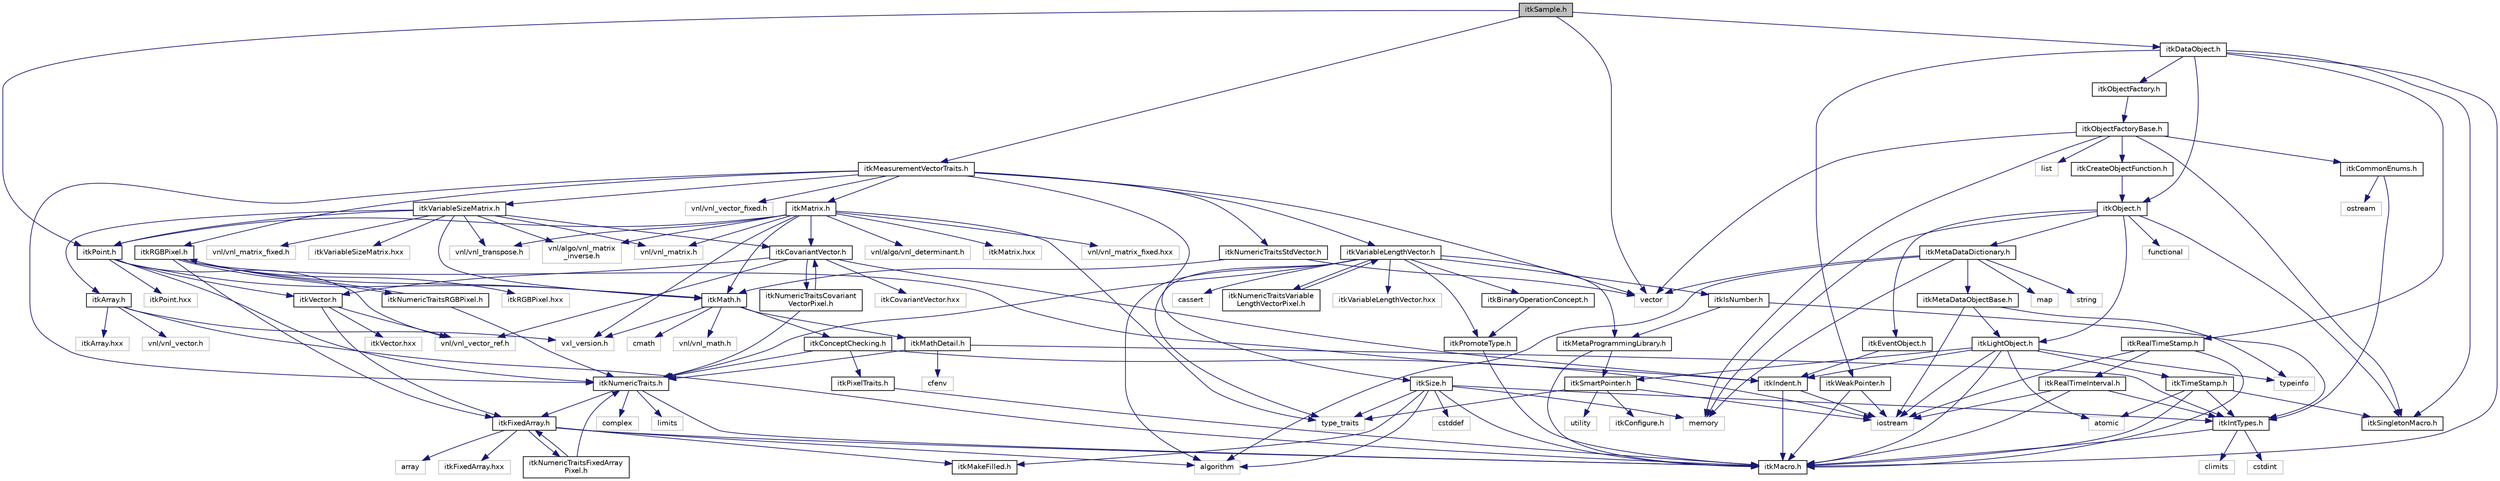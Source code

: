 digraph "itkSample.h"
{
 // LATEX_PDF_SIZE
  edge [fontname="Helvetica",fontsize="10",labelfontname="Helvetica",labelfontsize="10"];
  node [fontname="Helvetica",fontsize="10",shape=record];
  Node1 [label="itkSample.h",height=0.2,width=0.4,color="black", fillcolor="grey75", style="filled", fontcolor="black",tooltip=" "];
  Node1 -> Node2 [color="midnightblue",fontsize="10",style="solid",fontname="Helvetica"];
  Node2 [label="itkPoint.h",height=0.2,width=0.4,color="black", fillcolor="white", style="filled",URL="$itkPoint_8h.html",tooltip=" "];
  Node2 -> Node3 [color="midnightblue",fontsize="10",style="solid",fontname="Helvetica"];
  Node3 [label="itkNumericTraits.h",height=0.2,width=0.4,color="black", fillcolor="white", style="filled",URL="$itkNumericTraits_8h.html",tooltip=" "];
  Node3 -> Node4 [color="midnightblue",fontsize="10",style="solid",fontname="Helvetica"];
  Node4 [label="itkMacro.h",height=0.2,width=0.4,color="black", fillcolor="white", style="filled",URL="$itkMacro_8h.html",tooltip=" "];
  Node3 -> Node5 [color="midnightblue",fontsize="10",style="solid",fontname="Helvetica"];
  Node5 [label="limits",height=0.2,width=0.4,color="grey75", fillcolor="white", style="filled",tooltip=" "];
  Node3 -> Node6 [color="midnightblue",fontsize="10",style="solid",fontname="Helvetica"];
  Node6 [label="complex",height=0.2,width=0.4,color="grey75", fillcolor="white", style="filled",tooltip=" "];
  Node3 -> Node7 [color="midnightblue",fontsize="10",style="solid",fontname="Helvetica"];
  Node7 [label="itkFixedArray.h",height=0.2,width=0.4,color="black", fillcolor="white", style="filled",URL="$itkFixedArray_8h.html",tooltip=" "];
  Node7 -> Node4 [color="midnightblue",fontsize="10",style="solid",fontname="Helvetica"];
  Node7 -> Node8 [color="midnightblue",fontsize="10",style="solid",fontname="Helvetica"];
  Node8 [label="itkMakeFilled.h",height=0.2,width=0.4,color="black", fillcolor="white", style="filled",URL="$itkMakeFilled_8h.html",tooltip=" "];
  Node7 -> Node9 [color="midnightblue",fontsize="10",style="solid",fontname="Helvetica"];
  Node9 [label="algorithm",height=0.2,width=0.4,color="grey75", fillcolor="white", style="filled",tooltip=" "];
  Node7 -> Node10 [color="midnightblue",fontsize="10",style="solid",fontname="Helvetica"];
  Node10 [label="array",height=0.2,width=0.4,color="grey75", fillcolor="white", style="filled",tooltip=" "];
  Node7 -> Node11 [color="midnightblue",fontsize="10",style="solid",fontname="Helvetica"];
  Node11 [label="itkFixedArray.hxx",height=0.2,width=0.4,color="grey75", fillcolor="white", style="filled",tooltip=" "];
  Node7 -> Node12 [color="midnightblue",fontsize="10",style="solid",fontname="Helvetica"];
  Node12 [label="itkNumericTraitsFixedArray\lPixel.h",height=0.2,width=0.4,color="black", fillcolor="white", style="filled",URL="$itkNumericTraitsFixedArrayPixel_8h.html",tooltip=" "];
  Node12 -> Node3 [color="midnightblue",fontsize="10",style="solid",fontname="Helvetica"];
  Node12 -> Node7 [color="midnightblue",fontsize="10",style="solid",fontname="Helvetica"];
  Node2 -> Node13 [color="midnightblue",fontsize="10",style="solid",fontname="Helvetica"];
  Node13 [label="itkVector.h",height=0.2,width=0.4,color="black", fillcolor="white", style="filled",URL="$itkVector_8h.html",tooltip=" "];
  Node13 -> Node7 [color="midnightblue",fontsize="10",style="solid",fontname="Helvetica"];
  Node13 -> Node14 [color="midnightblue",fontsize="10",style="solid",fontname="Helvetica"];
  Node14 [label="vnl/vnl_vector_ref.h",height=0.2,width=0.4,color="grey75", fillcolor="white", style="filled",tooltip=" "];
  Node13 -> Node15 [color="midnightblue",fontsize="10",style="solid",fontname="Helvetica"];
  Node15 [label="itkVector.hxx",height=0.2,width=0.4,color="grey75", fillcolor="white", style="filled",tooltip=" "];
  Node2 -> Node14 [color="midnightblue",fontsize="10",style="solid",fontname="Helvetica"];
  Node2 -> Node16 [color="midnightblue",fontsize="10",style="solid",fontname="Helvetica"];
  Node16 [label="itkMath.h",height=0.2,width=0.4,color="black", fillcolor="white", style="filled",URL="$itkMath_8h.html",tooltip=" "];
  Node16 -> Node17 [color="midnightblue",fontsize="10",style="solid",fontname="Helvetica"];
  Node17 [label="cmath",height=0.2,width=0.4,color="grey75", fillcolor="white", style="filled",tooltip=" "];
  Node16 -> Node18 [color="midnightblue",fontsize="10",style="solid",fontname="Helvetica"];
  Node18 [label="itkMathDetail.h",height=0.2,width=0.4,color="black", fillcolor="white", style="filled",URL="$itkMathDetail_8h.html",tooltip=" "];
  Node18 -> Node19 [color="midnightblue",fontsize="10",style="solid",fontname="Helvetica"];
  Node19 [label="itkIntTypes.h",height=0.2,width=0.4,color="black", fillcolor="white", style="filled",URL="$itkIntTypes_8h.html",tooltip=" "];
  Node19 -> Node4 [color="midnightblue",fontsize="10",style="solid",fontname="Helvetica"];
  Node19 -> Node20 [color="midnightblue",fontsize="10",style="solid",fontname="Helvetica"];
  Node20 [label="cstdint",height=0.2,width=0.4,color="grey75", fillcolor="white", style="filled",tooltip=" "];
  Node19 -> Node21 [color="midnightblue",fontsize="10",style="solid",fontname="Helvetica"];
  Node21 [label="climits",height=0.2,width=0.4,color="grey75", fillcolor="white", style="filled",tooltip=" "];
  Node18 -> Node3 [color="midnightblue",fontsize="10",style="solid",fontname="Helvetica"];
  Node18 -> Node22 [color="midnightblue",fontsize="10",style="solid",fontname="Helvetica"];
  Node22 [label="cfenv",height=0.2,width=0.4,color="grey75", fillcolor="white", style="filled",tooltip=" "];
  Node16 -> Node23 [color="midnightblue",fontsize="10",style="solid",fontname="Helvetica"];
  Node23 [label="itkConceptChecking.h",height=0.2,width=0.4,color="black", fillcolor="white", style="filled",URL="$itkConceptChecking_8h.html",tooltip=" "];
  Node23 -> Node24 [color="midnightblue",fontsize="10",style="solid",fontname="Helvetica"];
  Node24 [label="itkPixelTraits.h",height=0.2,width=0.4,color="black", fillcolor="white", style="filled",URL="$itkPixelTraits_8h.html",tooltip=" "];
  Node24 -> Node4 [color="midnightblue",fontsize="10",style="solid",fontname="Helvetica"];
  Node23 -> Node3 [color="midnightblue",fontsize="10",style="solid",fontname="Helvetica"];
  Node23 -> Node25 [color="midnightblue",fontsize="10",style="solid",fontname="Helvetica"];
  Node25 [label="iostream",height=0.2,width=0.4,color="grey75", fillcolor="white", style="filled",tooltip=" "];
  Node16 -> Node26 [color="midnightblue",fontsize="10",style="solid",fontname="Helvetica"];
  Node26 [label="vnl/vnl_math.h",height=0.2,width=0.4,color="grey75", fillcolor="white", style="filled",tooltip=" "];
  Node16 -> Node27 [color="midnightblue",fontsize="10",style="solid",fontname="Helvetica"];
  Node27 [label="vxl_version.h",height=0.2,width=0.4,color="grey75", fillcolor="white", style="filled",tooltip=" "];
  Node2 -> Node28 [color="midnightblue",fontsize="10",style="solid",fontname="Helvetica"];
  Node28 [label="itkPoint.hxx",height=0.2,width=0.4,color="grey75", fillcolor="white", style="filled",tooltip=" "];
  Node1 -> Node29 [color="midnightblue",fontsize="10",style="solid",fontname="Helvetica"];
  Node29 [label="itkDataObject.h",height=0.2,width=0.4,color="black", fillcolor="white", style="filled",URL="$itkDataObject_8h.html",tooltip=" "];
  Node29 -> Node30 [color="midnightblue",fontsize="10",style="solid",fontname="Helvetica"];
  Node30 [label="itkObject.h",height=0.2,width=0.4,color="black", fillcolor="white", style="filled",URL="$itkObject_8h.html",tooltip=" "];
  Node30 -> Node31 [color="midnightblue",fontsize="10",style="solid",fontname="Helvetica"];
  Node31 [label="itkLightObject.h",height=0.2,width=0.4,color="black", fillcolor="white", style="filled",URL="$itkLightObject_8h.html",tooltip=" "];
  Node31 -> Node4 [color="midnightblue",fontsize="10",style="solid",fontname="Helvetica"];
  Node31 -> Node32 [color="midnightblue",fontsize="10",style="solid",fontname="Helvetica"];
  Node32 [label="itkSmartPointer.h",height=0.2,width=0.4,color="black", fillcolor="white", style="filled",URL="$itkSmartPointer_8h.html",tooltip=" "];
  Node32 -> Node25 [color="midnightblue",fontsize="10",style="solid",fontname="Helvetica"];
  Node32 -> Node33 [color="midnightblue",fontsize="10",style="solid",fontname="Helvetica"];
  Node33 [label="utility",height=0.2,width=0.4,color="grey75", fillcolor="white", style="filled",tooltip=" "];
  Node32 -> Node34 [color="midnightblue",fontsize="10",style="solid",fontname="Helvetica"];
  Node34 [label="type_traits",height=0.2,width=0.4,color="grey75", fillcolor="white", style="filled",tooltip=" "];
  Node32 -> Node35 [color="midnightblue",fontsize="10",style="solid",fontname="Helvetica"];
  Node35 [label="itkConfigure.h",height=0.2,width=0.4,color="grey75", fillcolor="white", style="filled",tooltip=" "];
  Node31 -> Node36 [color="midnightblue",fontsize="10",style="solid",fontname="Helvetica"];
  Node36 [label="itkTimeStamp.h",height=0.2,width=0.4,color="black", fillcolor="white", style="filled",URL="$itkTimeStamp_8h.html",tooltip=" "];
  Node36 -> Node4 [color="midnightblue",fontsize="10",style="solid",fontname="Helvetica"];
  Node36 -> Node19 [color="midnightblue",fontsize="10",style="solid",fontname="Helvetica"];
  Node36 -> Node37 [color="midnightblue",fontsize="10",style="solid",fontname="Helvetica"];
  Node37 [label="atomic",height=0.2,width=0.4,color="grey75", fillcolor="white", style="filled",tooltip=" "];
  Node36 -> Node38 [color="midnightblue",fontsize="10",style="solid",fontname="Helvetica"];
  Node38 [label="itkSingletonMacro.h",height=0.2,width=0.4,color="black", fillcolor="white", style="filled",URL="$itkSingletonMacro_8h.html",tooltip=" "];
  Node31 -> Node39 [color="midnightblue",fontsize="10",style="solid",fontname="Helvetica"];
  Node39 [label="itkIndent.h",height=0.2,width=0.4,color="black", fillcolor="white", style="filled",URL="$itkIndent_8h.html",tooltip=" "];
  Node39 -> Node4 [color="midnightblue",fontsize="10",style="solid",fontname="Helvetica"];
  Node39 -> Node25 [color="midnightblue",fontsize="10",style="solid",fontname="Helvetica"];
  Node31 -> Node37 [color="midnightblue",fontsize="10",style="solid",fontname="Helvetica"];
  Node31 -> Node25 [color="midnightblue",fontsize="10",style="solid",fontname="Helvetica"];
  Node31 -> Node40 [color="midnightblue",fontsize="10",style="solid",fontname="Helvetica"];
  Node40 [label="typeinfo",height=0.2,width=0.4,color="grey75", fillcolor="white", style="filled",tooltip=" "];
  Node30 -> Node41 [color="midnightblue",fontsize="10",style="solid",fontname="Helvetica"];
  Node41 [label="itkEventObject.h",height=0.2,width=0.4,color="black", fillcolor="white", style="filled",URL="$itkEventObject_8h.html",tooltip=" "];
  Node41 -> Node39 [color="midnightblue",fontsize="10",style="solid",fontname="Helvetica"];
  Node30 -> Node42 [color="midnightblue",fontsize="10",style="solid",fontname="Helvetica"];
  Node42 [label="itkMetaDataDictionary.h",height=0.2,width=0.4,color="black", fillcolor="white", style="filled",URL="$itkMetaDataDictionary_8h.html",tooltip=" "];
  Node42 -> Node43 [color="midnightblue",fontsize="10",style="solid",fontname="Helvetica"];
  Node43 [label="itkMetaDataObjectBase.h",height=0.2,width=0.4,color="black", fillcolor="white", style="filled",URL="$itkMetaDataObjectBase_8h.html",tooltip=" "];
  Node43 -> Node31 [color="midnightblue",fontsize="10",style="solid",fontname="Helvetica"];
  Node43 -> Node40 [color="midnightblue",fontsize="10",style="solid",fontname="Helvetica"];
  Node43 -> Node25 [color="midnightblue",fontsize="10",style="solid",fontname="Helvetica"];
  Node42 -> Node9 [color="midnightblue",fontsize="10",style="solid",fontname="Helvetica"];
  Node42 -> Node44 [color="midnightblue",fontsize="10",style="solid",fontname="Helvetica"];
  Node44 [label="vector",height=0.2,width=0.4,color="grey75", fillcolor="white", style="filled",tooltip=" "];
  Node42 -> Node45 [color="midnightblue",fontsize="10",style="solid",fontname="Helvetica"];
  Node45 [label="map",height=0.2,width=0.4,color="grey75", fillcolor="white", style="filled",tooltip=" "];
  Node42 -> Node46 [color="midnightblue",fontsize="10",style="solid",fontname="Helvetica"];
  Node46 [label="string",height=0.2,width=0.4,color="grey75", fillcolor="white", style="filled",tooltip=" "];
  Node42 -> Node47 [color="midnightblue",fontsize="10",style="solid",fontname="Helvetica"];
  Node47 [label="memory",height=0.2,width=0.4,color="grey75", fillcolor="white", style="filled",tooltip=" "];
  Node30 -> Node38 [color="midnightblue",fontsize="10",style="solid",fontname="Helvetica"];
  Node30 -> Node48 [color="midnightblue",fontsize="10",style="solid",fontname="Helvetica"];
  Node48 [label="functional",height=0.2,width=0.4,color="grey75", fillcolor="white", style="filled",tooltip=" "];
  Node30 -> Node47 [color="midnightblue",fontsize="10",style="solid",fontname="Helvetica"];
  Node29 -> Node4 [color="midnightblue",fontsize="10",style="solid",fontname="Helvetica"];
  Node29 -> Node38 [color="midnightblue",fontsize="10",style="solid",fontname="Helvetica"];
  Node29 -> Node49 [color="midnightblue",fontsize="10",style="solid",fontname="Helvetica"];
  Node49 [label="itkWeakPointer.h",height=0.2,width=0.4,color="black", fillcolor="white", style="filled",URL="$itkWeakPointer_8h.html",tooltip=" "];
  Node49 -> Node4 [color="midnightblue",fontsize="10",style="solid",fontname="Helvetica"];
  Node49 -> Node25 [color="midnightblue",fontsize="10",style="solid",fontname="Helvetica"];
  Node29 -> Node50 [color="midnightblue",fontsize="10",style="solid",fontname="Helvetica"];
  Node50 [label="itkRealTimeStamp.h",height=0.2,width=0.4,color="black", fillcolor="white", style="filled",URL="$itkRealTimeStamp_8h.html",tooltip=" "];
  Node50 -> Node51 [color="midnightblue",fontsize="10",style="solid",fontname="Helvetica"];
  Node51 [label="itkRealTimeInterval.h",height=0.2,width=0.4,color="black", fillcolor="white", style="filled",URL="$itkRealTimeInterval_8h.html",tooltip=" "];
  Node51 -> Node19 [color="midnightblue",fontsize="10",style="solid",fontname="Helvetica"];
  Node51 -> Node4 [color="midnightblue",fontsize="10",style="solid",fontname="Helvetica"];
  Node51 -> Node25 [color="midnightblue",fontsize="10",style="solid",fontname="Helvetica"];
  Node50 -> Node4 [color="midnightblue",fontsize="10",style="solid",fontname="Helvetica"];
  Node50 -> Node25 [color="midnightblue",fontsize="10",style="solid",fontname="Helvetica"];
  Node29 -> Node52 [color="midnightblue",fontsize="10",style="solid",fontname="Helvetica"];
  Node52 [label="itkObjectFactory.h",height=0.2,width=0.4,color="black", fillcolor="white", style="filled",URL="$itkObjectFactory_8h.html",tooltip=" "];
  Node52 -> Node53 [color="midnightblue",fontsize="10",style="solid",fontname="Helvetica"];
  Node53 [label="itkObjectFactoryBase.h",height=0.2,width=0.4,color="black", fillcolor="white", style="filled",URL="$itkObjectFactoryBase_8h.html",tooltip=" "];
  Node53 -> Node54 [color="midnightblue",fontsize="10",style="solid",fontname="Helvetica"];
  Node54 [label="itkCreateObjectFunction.h",height=0.2,width=0.4,color="black", fillcolor="white", style="filled",URL="$itkCreateObjectFunction_8h.html",tooltip=" "];
  Node54 -> Node30 [color="midnightblue",fontsize="10",style="solid",fontname="Helvetica"];
  Node53 -> Node38 [color="midnightblue",fontsize="10",style="solid",fontname="Helvetica"];
  Node53 -> Node55 [color="midnightblue",fontsize="10",style="solid",fontname="Helvetica"];
  Node55 [label="itkCommonEnums.h",height=0.2,width=0.4,color="black", fillcolor="white", style="filled",URL="$itkCommonEnums_8h.html",tooltip=" "];
  Node55 -> Node19 [color="midnightblue",fontsize="10",style="solid",fontname="Helvetica"];
  Node55 -> Node56 [color="midnightblue",fontsize="10",style="solid",fontname="Helvetica"];
  Node56 [label="ostream",height=0.2,width=0.4,color="grey75", fillcolor="white", style="filled",tooltip=" "];
  Node53 -> Node57 [color="midnightblue",fontsize="10",style="solid",fontname="Helvetica"];
  Node57 [label="list",height=0.2,width=0.4,color="grey75", fillcolor="white", style="filled",tooltip=" "];
  Node53 -> Node47 [color="midnightblue",fontsize="10",style="solid",fontname="Helvetica"];
  Node53 -> Node44 [color="midnightblue",fontsize="10",style="solid",fontname="Helvetica"];
  Node1 -> Node58 [color="midnightblue",fontsize="10",style="solid",fontname="Helvetica"];
  Node58 [label="itkMeasurementVectorTraits.h",height=0.2,width=0.4,color="black", fillcolor="white", style="filled",URL="$itkMeasurementVectorTraits_8h.html",tooltip=" "];
  Node58 -> Node59 [color="midnightblue",fontsize="10",style="solid",fontname="Helvetica"];
  Node59 [label="itkVariableLengthVector.h",height=0.2,width=0.4,color="black", fillcolor="white", style="filled",URL="$itkVariableLengthVector_8h.html",tooltip=" "];
  Node59 -> Node60 [color="midnightblue",fontsize="10",style="solid",fontname="Helvetica"];
  Node60 [label="cassert",height=0.2,width=0.4,color="grey75", fillcolor="white", style="filled",tooltip=" "];
  Node59 -> Node9 [color="midnightblue",fontsize="10",style="solid",fontname="Helvetica"];
  Node59 -> Node34 [color="midnightblue",fontsize="10",style="solid",fontname="Helvetica"];
  Node59 -> Node3 [color="midnightblue",fontsize="10",style="solid",fontname="Helvetica"];
  Node59 -> Node61 [color="midnightblue",fontsize="10",style="solid",fontname="Helvetica"];
  Node61 [label="itkMetaProgrammingLibrary.h",height=0.2,width=0.4,color="black", fillcolor="white", style="filled",URL="$itkMetaProgrammingLibrary_8h.html",tooltip=" "];
  Node61 -> Node4 [color="midnightblue",fontsize="10",style="solid",fontname="Helvetica"];
  Node61 -> Node32 [color="midnightblue",fontsize="10",style="solid",fontname="Helvetica"];
  Node59 -> Node62 [color="midnightblue",fontsize="10",style="solid",fontname="Helvetica"];
  Node62 [label="itkIsNumber.h",height=0.2,width=0.4,color="black", fillcolor="white", style="filled",URL="$itkIsNumber_8h.html",tooltip=" "];
  Node62 -> Node61 [color="midnightblue",fontsize="10",style="solid",fontname="Helvetica"];
  Node62 -> Node19 [color="midnightblue",fontsize="10",style="solid",fontname="Helvetica"];
  Node59 -> Node63 [color="midnightblue",fontsize="10",style="solid",fontname="Helvetica"];
  Node63 [label="itkPromoteType.h",height=0.2,width=0.4,color="black", fillcolor="white", style="filled",URL="$itkPromoteType_8h.html",tooltip=" "];
  Node63 -> Node4 [color="midnightblue",fontsize="10",style="solid",fontname="Helvetica"];
  Node59 -> Node64 [color="midnightblue",fontsize="10",style="solid",fontname="Helvetica"];
  Node64 [label="itkBinaryOperationConcept.h",height=0.2,width=0.4,color="black", fillcolor="white", style="filled",URL="$itkBinaryOperationConcept_8h.html",tooltip=" "];
  Node64 -> Node63 [color="midnightblue",fontsize="10",style="solid",fontname="Helvetica"];
  Node59 -> Node65 [color="midnightblue",fontsize="10",style="solid",fontname="Helvetica"];
  Node65 [label="itkNumericTraitsVariable\lLengthVectorPixel.h",height=0.2,width=0.4,color="black", fillcolor="white", style="filled",URL="$itkNumericTraitsVariableLengthVectorPixel_8h.html",tooltip=" "];
  Node65 -> Node59 [color="midnightblue",fontsize="10",style="solid",fontname="Helvetica"];
  Node59 -> Node66 [color="midnightblue",fontsize="10",style="solid",fontname="Helvetica"];
  Node66 [label="itkVariableLengthVector.hxx",height=0.2,width=0.4,color="grey75", fillcolor="white", style="filled",tooltip=" "];
  Node58 -> Node67 [color="midnightblue",fontsize="10",style="solid",fontname="Helvetica"];
  Node67 [label="vnl/vnl_vector_fixed.h",height=0.2,width=0.4,color="grey75", fillcolor="white", style="filled",tooltip=" "];
  Node58 -> Node68 [color="midnightblue",fontsize="10",style="solid",fontname="Helvetica"];
  Node68 [label="itkRGBPixel.h",height=0.2,width=0.4,color="black", fillcolor="white", style="filled",URL="$itkRGBPixel_8h.html",tooltip=" "];
  Node68 -> Node39 [color="midnightblue",fontsize="10",style="solid",fontname="Helvetica"];
  Node68 -> Node7 [color="midnightblue",fontsize="10",style="solid",fontname="Helvetica"];
  Node68 -> Node16 [color="midnightblue",fontsize="10",style="solid",fontname="Helvetica"];
  Node68 -> Node69 [color="midnightblue",fontsize="10",style="solid",fontname="Helvetica"];
  Node69 [label="itkNumericTraitsRGBPixel.h",height=0.2,width=0.4,color="black", fillcolor="white", style="filled",URL="$itkNumericTraitsRGBPixel_8h.html",tooltip=" "];
  Node69 -> Node3 [color="midnightblue",fontsize="10",style="solid",fontname="Helvetica"];
  Node69 -> Node68 [color="midnightblue",fontsize="10",style="solid",fontname="Helvetica"];
  Node68 -> Node70 [color="midnightblue",fontsize="10",style="solid",fontname="Helvetica"];
  Node70 [label="itkRGBPixel.hxx",height=0.2,width=0.4,color="grey75", fillcolor="white", style="filled",tooltip=" "];
  Node58 -> Node71 [color="midnightblue",fontsize="10",style="solid",fontname="Helvetica"];
  Node71 [label="itkMatrix.h",height=0.2,width=0.4,color="black", fillcolor="white", style="filled",URL="$itkMatrix_8h.html",tooltip=" "];
  Node71 -> Node2 [color="midnightblue",fontsize="10",style="solid",fontname="Helvetica"];
  Node71 -> Node72 [color="midnightblue",fontsize="10",style="solid",fontname="Helvetica"];
  Node72 [label="itkCovariantVector.h",height=0.2,width=0.4,color="black", fillcolor="white", style="filled",URL="$itkCovariantVector_8h.html",tooltip=" "];
  Node72 -> Node39 [color="midnightblue",fontsize="10",style="solid",fontname="Helvetica"];
  Node72 -> Node13 [color="midnightblue",fontsize="10",style="solid",fontname="Helvetica"];
  Node72 -> Node14 [color="midnightblue",fontsize="10",style="solid",fontname="Helvetica"];
  Node72 -> Node73 [color="midnightblue",fontsize="10",style="solid",fontname="Helvetica"];
  Node73 [label="itkNumericTraitsCovariant\lVectorPixel.h",height=0.2,width=0.4,color="black", fillcolor="white", style="filled",URL="$itkNumericTraitsCovariantVectorPixel_8h.html",tooltip=" "];
  Node73 -> Node3 [color="midnightblue",fontsize="10",style="solid",fontname="Helvetica"];
  Node73 -> Node72 [color="midnightblue",fontsize="10",style="solid",fontname="Helvetica"];
  Node72 -> Node74 [color="midnightblue",fontsize="10",style="solid",fontname="Helvetica"];
  Node74 [label="itkCovariantVector.hxx",height=0.2,width=0.4,color="grey75", fillcolor="white", style="filled",tooltip=" "];
  Node71 -> Node27 [color="midnightblue",fontsize="10",style="solid",fontname="Helvetica"];
  Node71 -> Node75 [color="midnightblue",fontsize="10",style="solid",fontname="Helvetica"];
  Node75 [label="vnl/vnl_matrix_fixed.hxx",height=0.2,width=0.4,color="grey75", fillcolor="white", style="filled",tooltip=" "];
  Node71 -> Node76 [color="midnightblue",fontsize="10",style="solid",fontname="Helvetica"];
  Node76 [label="vnl/vnl_transpose.h",height=0.2,width=0.4,color="grey75", fillcolor="white", style="filled",tooltip=" "];
  Node71 -> Node77 [color="midnightblue",fontsize="10",style="solid",fontname="Helvetica"];
  Node77 [label="vnl/algo/vnl_matrix\l_inverse.h",height=0.2,width=0.4,color="grey75", fillcolor="white", style="filled",tooltip=" "];
  Node71 -> Node78 [color="midnightblue",fontsize="10",style="solid",fontname="Helvetica"];
  Node78 [label="vnl/vnl_matrix.h",height=0.2,width=0.4,color="grey75", fillcolor="white", style="filled",tooltip=" "];
  Node71 -> Node79 [color="midnightblue",fontsize="10",style="solid",fontname="Helvetica"];
  Node79 [label="vnl/algo/vnl_determinant.h",height=0.2,width=0.4,color="grey75", fillcolor="white", style="filled",tooltip=" "];
  Node71 -> Node16 [color="midnightblue",fontsize="10",style="solid",fontname="Helvetica"];
  Node71 -> Node34 [color="midnightblue",fontsize="10",style="solid",fontname="Helvetica"];
  Node71 -> Node80 [color="midnightblue",fontsize="10",style="solid",fontname="Helvetica"];
  Node80 [label="itkMatrix.hxx",height=0.2,width=0.4,color="grey75", fillcolor="white", style="filled",tooltip=" "];
  Node58 -> Node81 [color="midnightblue",fontsize="10",style="solid",fontname="Helvetica"];
  Node81 [label="itkVariableSizeMatrix.h",height=0.2,width=0.4,color="black", fillcolor="white", style="filled",URL="$itkVariableSizeMatrix_8h.html",tooltip=" "];
  Node81 -> Node2 [color="midnightblue",fontsize="10",style="solid",fontname="Helvetica"];
  Node81 -> Node72 [color="midnightblue",fontsize="10",style="solid",fontname="Helvetica"];
  Node81 -> Node82 [color="midnightblue",fontsize="10",style="solid",fontname="Helvetica"];
  Node82 [label="vnl/vnl_matrix_fixed.h",height=0.2,width=0.4,color="grey75", fillcolor="white", style="filled",tooltip=" "];
  Node81 -> Node77 [color="midnightblue",fontsize="10",style="solid",fontname="Helvetica"];
  Node81 -> Node76 [color="midnightblue",fontsize="10",style="solid",fontname="Helvetica"];
  Node81 -> Node78 [color="midnightblue",fontsize="10",style="solid",fontname="Helvetica"];
  Node81 -> Node83 [color="midnightblue",fontsize="10",style="solid",fontname="Helvetica"];
  Node83 [label="itkArray.h",height=0.2,width=0.4,color="black", fillcolor="white", style="filled",URL="$itkArray_8h.html",tooltip=" "];
  Node83 -> Node4 [color="midnightblue",fontsize="10",style="solid",fontname="Helvetica"];
  Node83 -> Node27 [color="midnightblue",fontsize="10",style="solid",fontname="Helvetica"];
  Node83 -> Node84 [color="midnightblue",fontsize="10",style="solid",fontname="Helvetica"];
  Node84 [label="vnl/vnl_vector.h",height=0.2,width=0.4,color="grey75", fillcolor="white", style="filled",tooltip=" "];
  Node83 -> Node85 [color="midnightblue",fontsize="10",style="solid",fontname="Helvetica"];
  Node85 [label="itkArray.hxx",height=0.2,width=0.4,color="grey75", fillcolor="white", style="filled",tooltip=" "];
  Node81 -> Node16 [color="midnightblue",fontsize="10",style="solid",fontname="Helvetica"];
  Node81 -> Node86 [color="midnightblue",fontsize="10",style="solid",fontname="Helvetica"];
  Node86 [label="itkVariableSizeMatrix.hxx",height=0.2,width=0.4,color="grey75", fillcolor="white", style="filled",tooltip=" "];
  Node58 -> Node3 [color="midnightblue",fontsize="10",style="solid",fontname="Helvetica"];
  Node58 -> Node87 [color="midnightblue",fontsize="10",style="solid",fontname="Helvetica"];
  Node87 [label="itkNumericTraitsStdVector.h",height=0.2,width=0.4,color="black", fillcolor="white", style="filled",URL="$itkNumericTraitsStdVector_8h.html",tooltip=" "];
  Node87 -> Node16 [color="midnightblue",fontsize="10",style="solid",fontname="Helvetica"];
  Node87 -> Node44 [color="midnightblue",fontsize="10",style="solid",fontname="Helvetica"];
  Node58 -> Node88 [color="midnightblue",fontsize="10",style="solid",fontname="Helvetica"];
  Node88 [label="itkSize.h",height=0.2,width=0.4,color="black", fillcolor="white", style="filled",URL="$itkSize_8h.html",tooltip=" "];
  Node88 -> Node19 [color="midnightblue",fontsize="10",style="solid",fontname="Helvetica"];
  Node88 -> Node4 [color="midnightblue",fontsize="10",style="solid",fontname="Helvetica"];
  Node88 -> Node8 [color="midnightblue",fontsize="10",style="solid",fontname="Helvetica"];
  Node88 -> Node9 [color="midnightblue",fontsize="10",style="solid",fontname="Helvetica"];
  Node88 -> Node89 [color="midnightblue",fontsize="10",style="solid",fontname="Helvetica"];
  Node89 [label="cstddef",height=0.2,width=0.4,color="grey75", fillcolor="white", style="filled",tooltip=" "];
  Node88 -> Node34 [color="midnightblue",fontsize="10",style="solid",fontname="Helvetica"];
  Node88 -> Node47 [color="midnightblue",fontsize="10",style="solid",fontname="Helvetica"];
  Node58 -> Node44 [color="midnightblue",fontsize="10",style="solid",fontname="Helvetica"];
  Node1 -> Node44 [color="midnightblue",fontsize="10",style="solid",fontname="Helvetica"];
}
